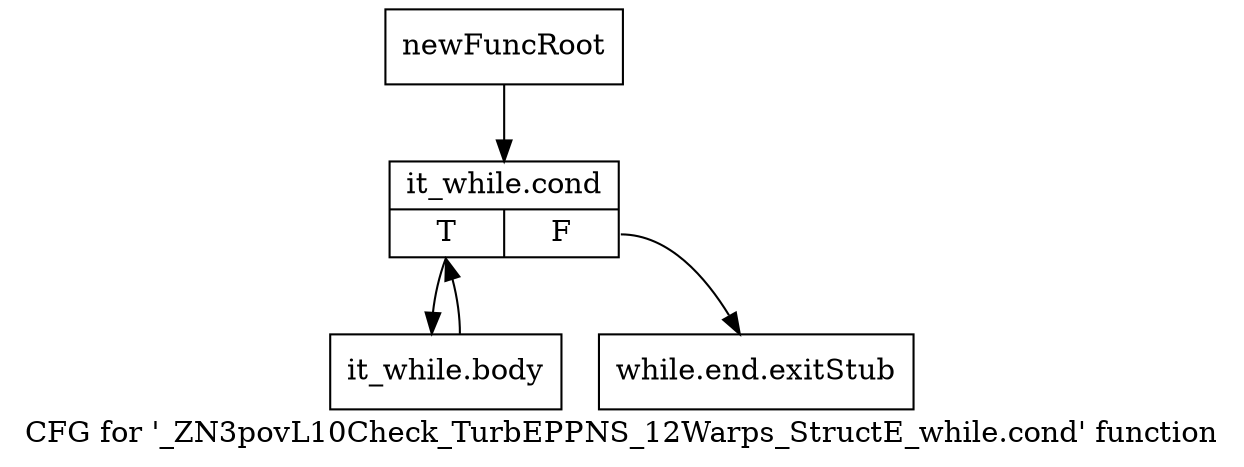 digraph "CFG for '_ZN3povL10Check_TurbEPPNS_12Warps_StructE_while.cond' function" {
	label="CFG for '_ZN3povL10Check_TurbEPPNS_12Warps_StructE_while.cond' function";

	Node0x2966d60 [shape=record,label="{newFuncRoot}"];
	Node0x2966d60 -> Node0x2966e00;
	Node0x2966db0 [shape=record,label="{while.end.exitStub}"];
	Node0x2966e00 [shape=record,label="{it_while.cond|{<s0>T|<s1>F}}"];
	Node0x2966e00:s0 -> Node0x2966e50;
	Node0x2966e00:s1 -> Node0x2966db0;
	Node0x2966e50 [shape=record,label="{it_while.body}"];
	Node0x2966e50 -> Node0x2966e00;
}
